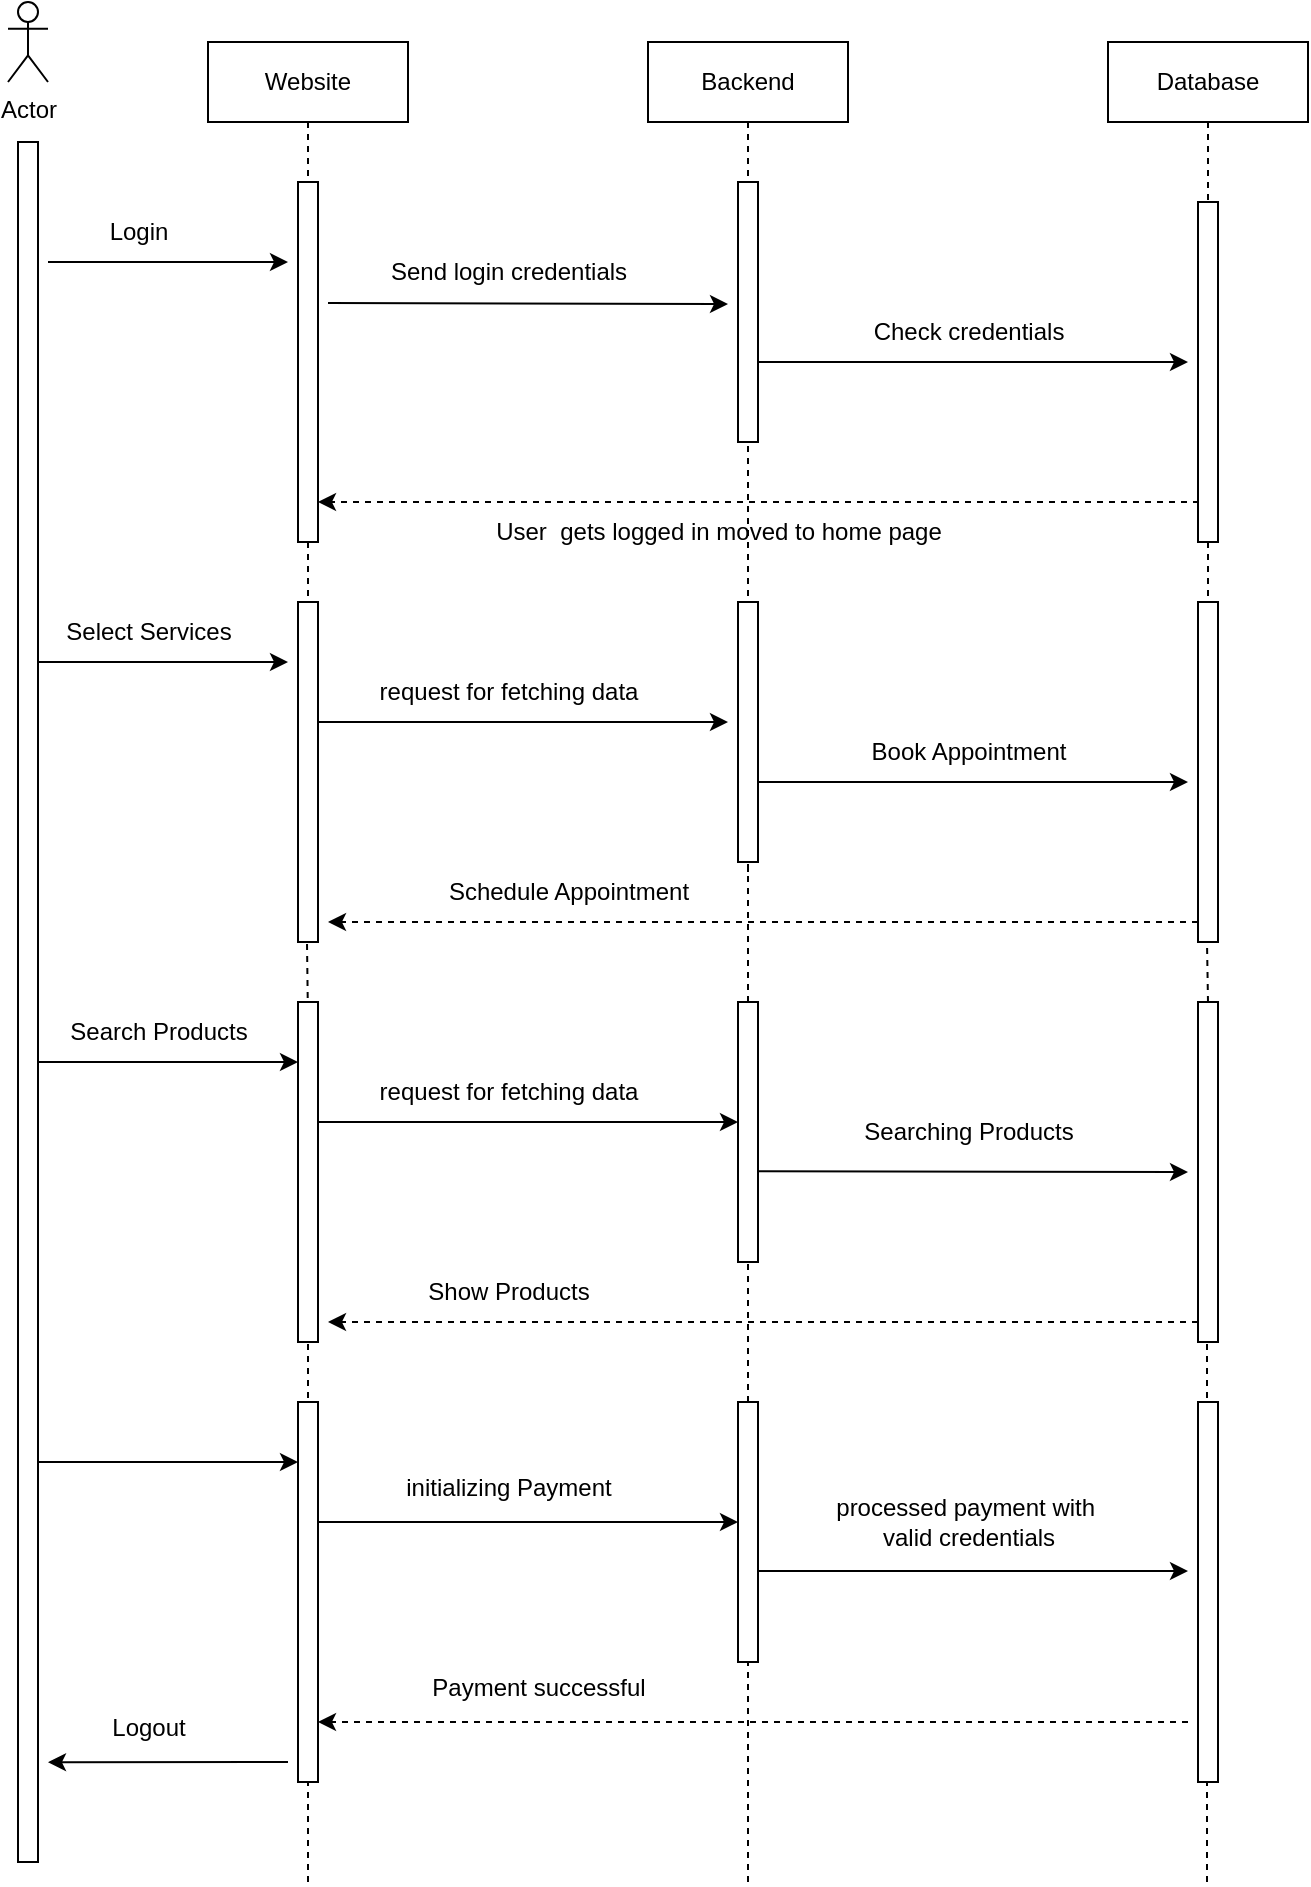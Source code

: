 <mxfile version="26.0.8">
  <diagram name="Page-1" id="2YBvvXClWsGukQMizWep">
    <mxGraphModel grid="1" page="1" gridSize="10" guides="1" tooltips="1" connect="1" arrows="1" fold="1" pageScale="1" pageWidth="850" pageHeight="1100" math="0" shadow="0">
      <root>
        <mxCell id="0" />
        <mxCell id="1" parent="0" />
        <mxCell id="aM9ryv3xv72pqoxQDRHE-1" value="Website" style="shape=umlLifeline;perimeter=lifelinePerimeter;whiteSpace=wrap;html=1;container=0;dropTarget=0;collapsible=0;recursiveResize=0;outlineConnect=0;portConstraint=eastwest;newEdgeStyle={&quot;edgeStyle&quot;:&quot;elbowEdgeStyle&quot;,&quot;elbow&quot;:&quot;vertical&quot;,&quot;curved&quot;:0,&quot;rounded&quot;:0};" vertex="1" parent="1">
          <mxGeometry x="150" y="40" width="100" height="300" as="geometry" />
        </mxCell>
        <mxCell id="aM9ryv3xv72pqoxQDRHE-2" value="" style="html=1;points=[];perimeter=orthogonalPerimeter;outlineConnect=0;targetShapes=umlLifeline;portConstraint=eastwest;newEdgeStyle={&quot;edgeStyle&quot;:&quot;elbowEdgeStyle&quot;,&quot;elbow&quot;:&quot;vertical&quot;,&quot;curved&quot;:0,&quot;rounded&quot;:0};" vertex="1" parent="aM9ryv3xv72pqoxQDRHE-1">
          <mxGeometry x="45" y="70" width="10" height="180" as="geometry" />
        </mxCell>
        <mxCell id="aM9ryv3xv72pqoxQDRHE-5" value="Database" style="shape=umlLifeline;perimeter=lifelinePerimeter;whiteSpace=wrap;html=1;container=0;dropTarget=0;collapsible=0;recursiveResize=0;outlineConnect=0;portConstraint=eastwest;newEdgeStyle={&quot;edgeStyle&quot;:&quot;elbowEdgeStyle&quot;,&quot;elbow&quot;:&quot;vertical&quot;,&quot;curved&quot;:0,&quot;rounded&quot;:0};" vertex="1" parent="1">
          <mxGeometry x="600" y="40" width="100" height="300" as="geometry" />
        </mxCell>
        <mxCell id="aM9ryv3xv72pqoxQDRHE-6" value="" style="html=1;points=[];perimeter=orthogonalPerimeter;outlineConnect=0;targetShapes=umlLifeline;portConstraint=eastwest;newEdgeStyle={&quot;edgeStyle&quot;:&quot;elbowEdgeStyle&quot;,&quot;elbow&quot;:&quot;vertical&quot;,&quot;curved&quot;:0,&quot;rounded&quot;:0};" vertex="1" parent="aM9ryv3xv72pqoxQDRHE-5">
          <mxGeometry x="45" y="80" width="10" height="170" as="geometry" />
        </mxCell>
        <mxCell id="dqfpSua7yD13rU12tWPr-1" value="Actor" style="shape=umlActor;verticalLabelPosition=bottom;verticalAlign=top;html=1;outlineConnect=0;" vertex="1" parent="1">
          <mxGeometry x="50" y="20" width="20" height="40" as="geometry" />
        </mxCell>
        <mxCell id="dqfpSua7yD13rU12tWPr-2" value="" style="html=1;points=[];perimeter=orthogonalPerimeter;outlineConnect=0;targetShapes=umlLifeline;portConstraint=eastwest;newEdgeStyle={&quot;edgeStyle&quot;:&quot;elbowEdgeStyle&quot;,&quot;elbow&quot;:&quot;vertical&quot;,&quot;curved&quot;:0,&quot;rounded&quot;:0};" vertex="1" parent="1">
          <mxGeometry x="55" y="90" width="10" height="860" as="geometry" />
        </mxCell>
        <mxCell id="dqfpSua7yD13rU12tWPr-3" value="Backend" style="shape=umlLifeline;perimeter=lifelinePerimeter;whiteSpace=wrap;html=1;container=0;dropTarget=0;collapsible=0;recursiveResize=0;outlineConnect=0;portConstraint=eastwest;newEdgeStyle={&quot;edgeStyle&quot;:&quot;elbowEdgeStyle&quot;,&quot;elbow&quot;:&quot;vertical&quot;,&quot;curved&quot;:0,&quot;rounded&quot;:0};" vertex="1" parent="1">
          <mxGeometry x="370" y="40" width="100" height="300" as="geometry" />
        </mxCell>
        <mxCell id="dqfpSua7yD13rU12tWPr-4" value="" style="html=1;points=[];perimeter=orthogonalPerimeter;outlineConnect=0;targetShapes=umlLifeline;portConstraint=eastwest;newEdgeStyle={&quot;edgeStyle&quot;:&quot;elbowEdgeStyle&quot;,&quot;elbow&quot;:&quot;vertical&quot;,&quot;curved&quot;:0,&quot;rounded&quot;:0};" vertex="1" parent="dqfpSua7yD13rU12tWPr-3">
          <mxGeometry x="45" y="70" width="10" height="130" as="geometry" />
        </mxCell>
        <mxCell id="dqfpSua7yD13rU12tWPr-5" value="" style="endArrow=classic;html=1;rounded=0;" edge="1" parent="1">
          <mxGeometry width="50" height="50" relative="1" as="geometry">
            <mxPoint x="70" y="150" as="sourcePoint" />
            <mxPoint x="190" y="150" as="targetPoint" />
          </mxGeometry>
        </mxCell>
        <mxCell id="dqfpSua7yD13rU12tWPr-6" value="Login" style="text;html=1;align=center;verticalAlign=middle;resizable=0;points=[];autosize=1;strokeColor=none;fillColor=none;" vertex="1" parent="1">
          <mxGeometry x="90" y="120" width="50" height="30" as="geometry" />
        </mxCell>
        <mxCell id="dqfpSua7yD13rU12tWPr-7" value="" style="endArrow=classic;html=1;rounded=0;" edge="1" parent="1">
          <mxGeometry width="50" height="50" relative="1" as="geometry">
            <mxPoint x="210" y="170.5" as="sourcePoint" />
            <mxPoint x="410" y="171" as="targetPoint" />
          </mxGeometry>
        </mxCell>
        <mxCell id="dqfpSua7yD13rU12tWPr-8" value="Send login credentials" style="text;html=1;align=center;verticalAlign=middle;resizable=0;points=[];autosize=1;strokeColor=none;fillColor=none;" vertex="1" parent="1">
          <mxGeometry x="230" y="140" width="140" height="30" as="geometry" />
        </mxCell>
        <mxCell id="dqfpSua7yD13rU12tWPr-10" value="" style="endArrow=classic;html=1;rounded=0;" edge="1" parent="1">
          <mxGeometry width="50" height="50" relative="1" as="geometry">
            <mxPoint x="425" y="200" as="sourcePoint" />
            <mxPoint x="640" y="200" as="targetPoint" />
          </mxGeometry>
        </mxCell>
        <mxCell id="dqfpSua7yD13rU12tWPr-11" value="Check credentials" style="text;html=1;align=center;verticalAlign=middle;resizable=0;points=[];autosize=1;strokeColor=none;fillColor=none;" vertex="1" parent="1">
          <mxGeometry x="470" y="170" width="120" height="30" as="geometry" />
        </mxCell>
        <mxCell id="dqfpSua7yD13rU12tWPr-12" value="" style="html=1;labelBackgroundColor=#ffffff;startArrow=none;startFill=0;startSize=6;endArrow=classic;endFill=1;endSize=6;jettySize=auto;orthogonalLoop=1;strokeWidth=1;dashed=1;fontSize=14;rounded=0;" edge="1" parent="1">
          <mxGeometry width="60" height="60" relative="1" as="geometry">
            <mxPoint x="645.5" y="270" as="sourcePoint" />
            <mxPoint x="205" y="270" as="targetPoint" />
          </mxGeometry>
        </mxCell>
        <mxCell id="dqfpSua7yD13rU12tWPr-13" value="User&amp;nbsp; gets logged in moved to home page" style="text;html=1;align=center;verticalAlign=middle;resizable=0;points=[];autosize=1;strokeColor=none;fillColor=none;" vertex="1" parent="1">
          <mxGeometry x="280" y="270" width="250" height="30" as="geometry" />
        </mxCell>
        <mxCell id="dqfpSua7yD13rU12tWPr-14" value="" style="html=1;points=[];perimeter=orthogonalPerimeter;outlineConnect=0;targetShapes=umlLifeline;portConstraint=eastwest;newEdgeStyle={&quot;edgeStyle&quot;:&quot;elbowEdgeStyle&quot;,&quot;elbow&quot;:&quot;vertical&quot;,&quot;curved&quot;:0,&quot;rounded&quot;:0};" vertex="1" parent="1">
          <mxGeometry x="195" y="320" width="10" height="170" as="geometry" />
        </mxCell>
        <mxCell id="dqfpSua7yD13rU12tWPr-15" value="" style="html=1;points=[];perimeter=orthogonalPerimeter;outlineConnect=0;targetShapes=umlLifeline;portConstraint=eastwest;newEdgeStyle={&quot;edgeStyle&quot;:&quot;elbowEdgeStyle&quot;,&quot;elbow&quot;:&quot;vertical&quot;,&quot;curved&quot;:0,&quot;rounded&quot;:0};" vertex="1" parent="1">
          <mxGeometry x="415" y="320" width="10" height="130" as="geometry" />
        </mxCell>
        <mxCell id="dqfpSua7yD13rU12tWPr-16" value="" style="html=1;points=[];perimeter=orthogonalPerimeter;outlineConnect=0;targetShapes=umlLifeline;portConstraint=eastwest;newEdgeStyle={&quot;edgeStyle&quot;:&quot;elbowEdgeStyle&quot;,&quot;elbow&quot;:&quot;vertical&quot;,&quot;curved&quot;:0,&quot;rounded&quot;:0};" vertex="1" parent="1">
          <mxGeometry x="645" y="320" width="10" height="170" as="geometry" />
        </mxCell>
        <mxCell id="dqfpSua7yD13rU12tWPr-17" value="" style="endArrow=classic;html=1;rounded=0;" edge="1" parent="1">
          <mxGeometry width="50" height="50" relative="1" as="geometry">
            <mxPoint x="65" y="350" as="sourcePoint" />
            <mxPoint x="190" y="350" as="targetPoint" />
          </mxGeometry>
        </mxCell>
        <mxCell id="dqfpSua7yD13rU12tWPr-18" value="Select Services" style="text;html=1;align=center;verticalAlign=middle;resizable=0;points=[];autosize=1;strokeColor=none;fillColor=none;" vertex="1" parent="1">
          <mxGeometry x="65" y="320" width="110" height="30" as="geometry" />
        </mxCell>
        <mxCell id="dqfpSua7yD13rU12tWPr-19" value="" style="endArrow=classic;html=1;rounded=0;" edge="1" parent="1">
          <mxGeometry width="50" height="50" relative="1" as="geometry">
            <mxPoint x="205" y="380" as="sourcePoint" />
            <mxPoint x="410" y="380" as="targetPoint" />
          </mxGeometry>
        </mxCell>
        <mxCell id="dqfpSua7yD13rU12tWPr-20" value="request for fetching data" style="text;html=1;align=center;verticalAlign=middle;resizable=0;points=[];autosize=1;strokeColor=none;fillColor=none;" vertex="1" parent="1">
          <mxGeometry x="225" y="350" width="150" height="30" as="geometry" />
        </mxCell>
        <mxCell id="dqfpSua7yD13rU12tWPr-21" value="" style="endArrow=classic;html=1;rounded=0;" edge="1" parent="1">
          <mxGeometry width="50" height="50" relative="1" as="geometry">
            <mxPoint x="425" y="410" as="sourcePoint" />
            <mxPoint x="640" y="410" as="targetPoint" />
          </mxGeometry>
        </mxCell>
        <mxCell id="dqfpSua7yD13rU12tWPr-22" value="Book Appointment" style="text;html=1;align=center;verticalAlign=middle;resizable=0;points=[];autosize=1;strokeColor=none;fillColor=none;" vertex="1" parent="1">
          <mxGeometry x="470" y="380" width="120" height="30" as="geometry" />
        </mxCell>
        <mxCell id="dqfpSua7yD13rU12tWPr-23" value="" style="html=1;labelBackgroundColor=#ffffff;startArrow=none;startFill=0;startSize=6;endArrow=classic;endFill=1;endSize=6;jettySize=auto;orthogonalLoop=1;strokeWidth=1;dashed=1;fontSize=14;rounded=0;" edge="1" parent="1">
          <mxGeometry width="60" height="60" relative="1" as="geometry">
            <mxPoint x="645" y="480.0" as="sourcePoint" />
            <mxPoint x="210" y="480" as="targetPoint" />
          </mxGeometry>
        </mxCell>
        <mxCell id="dqfpSua7yD13rU12tWPr-24" value="Schedule Appointment" style="text;html=1;align=center;verticalAlign=middle;resizable=0;points=[];autosize=1;strokeColor=none;fillColor=none;" vertex="1" parent="1">
          <mxGeometry x="260" y="450" width="140" height="30" as="geometry" />
        </mxCell>
        <mxCell id="dqfpSua7yD13rU12tWPr-30" value="" style="endArrow=none;dashed=1;html=1;rounded=0;" edge="1" parent="1">
          <mxGeometry width="50" height="50" relative="1" as="geometry">
            <mxPoint x="200" y="530" as="sourcePoint" />
            <mxPoint x="199.5" y="490" as="targetPoint" />
          </mxGeometry>
        </mxCell>
        <mxCell id="dqfpSua7yD13rU12tWPr-33" value="" style="endArrow=none;dashed=1;html=1;rounded=0;" edge="1" parent="1">
          <mxGeometry width="50" height="50" relative="1" as="geometry">
            <mxPoint x="420" y="520" as="sourcePoint" />
            <mxPoint x="420" y="460" as="targetPoint" />
            <Array as="points">
              <mxPoint x="420" y="450" />
            </Array>
          </mxGeometry>
        </mxCell>
        <mxCell id="dqfpSua7yD13rU12tWPr-34" value="" style="html=1;points=[];perimeter=orthogonalPerimeter;outlineConnect=0;targetShapes=umlLifeline;portConstraint=eastwest;newEdgeStyle={&quot;edgeStyle&quot;:&quot;elbowEdgeStyle&quot;,&quot;elbow&quot;:&quot;vertical&quot;,&quot;curved&quot;:0,&quot;rounded&quot;:0};" vertex="1" parent="1">
          <mxGeometry x="195" y="520" width="10" height="170" as="geometry" />
        </mxCell>
        <mxCell id="dqfpSua7yD13rU12tWPr-35" value="" style="html=1;points=[];perimeter=orthogonalPerimeter;outlineConnect=0;targetShapes=umlLifeline;portConstraint=eastwest;newEdgeStyle={&quot;edgeStyle&quot;:&quot;elbowEdgeStyle&quot;,&quot;elbow&quot;:&quot;vertical&quot;,&quot;curved&quot;:0,&quot;rounded&quot;:0};" vertex="1" parent="1">
          <mxGeometry x="415" y="520" width="10" height="130" as="geometry" />
        </mxCell>
        <mxCell id="dqfpSua7yD13rU12tWPr-36" value="" style="html=1;points=[];perimeter=orthogonalPerimeter;outlineConnect=0;targetShapes=umlLifeline;portConstraint=eastwest;newEdgeStyle={&quot;edgeStyle&quot;:&quot;elbowEdgeStyle&quot;,&quot;elbow&quot;:&quot;vertical&quot;,&quot;curved&quot;:0,&quot;rounded&quot;:0};" vertex="1" parent="1">
          <mxGeometry x="645" y="520" width="10" height="170" as="geometry" />
        </mxCell>
        <mxCell id="dqfpSua7yD13rU12tWPr-37" value="" style="endArrow=classic;html=1;rounded=0;" edge="1" parent="1" target="dqfpSua7yD13rU12tWPr-34">
          <mxGeometry width="50" height="50" relative="1" as="geometry">
            <mxPoint x="65" y="550" as="sourcePoint" />
            <mxPoint x="115" y="500" as="targetPoint" />
          </mxGeometry>
        </mxCell>
        <mxCell id="dqfpSua7yD13rU12tWPr-38" value="Search Products" style="text;html=1;align=center;verticalAlign=middle;resizable=0;points=[];autosize=1;strokeColor=none;fillColor=none;" vertex="1" parent="1">
          <mxGeometry x="70" y="520" width="110" height="30" as="geometry" />
        </mxCell>
        <mxCell id="dqfpSua7yD13rU12tWPr-39" value="" style="endArrow=classic;html=1;rounded=0;" edge="1" parent="1">
          <mxGeometry width="50" height="50" relative="1" as="geometry">
            <mxPoint x="205" y="580" as="sourcePoint" />
            <mxPoint x="415" y="580" as="targetPoint" />
          </mxGeometry>
        </mxCell>
        <mxCell id="dqfpSua7yD13rU12tWPr-40" value="request for fetching data" style="text;html=1;align=center;verticalAlign=middle;resizable=0;points=[];autosize=1;strokeColor=none;fillColor=none;" vertex="1" parent="1">
          <mxGeometry x="225" y="550" width="150" height="30" as="geometry" />
        </mxCell>
        <mxCell id="dqfpSua7yD13rU12tWPr-42" value="" style="endArrow=classic;html=1;rounded=0;" edge="1" parent="1">
          <mxGeometry width="50" height="50" relative="1" as="geometry">
            <mxPoint x="425" y="604.57" as="sourcePoint" />
            <mxPoint x="640" y="605" as="targetPoint" />
          </mxGeometry>
        </mxCell>
        <mxCell id="dqfpSua7yD13rU12tWPr-43" value="Searching Products" style="text;html=1;align=center;verticalAlign=middle;resizable=0;points=[];autosize=1;strokeColor=none;fillColor=none;" vertex="1" parent="1">
          <mxGeometry x="465" y="570" width="130" height="30" as="geometry" />
        </mxCell>
        <mxCell id="dqfpSua7yD13rU12tWPr-44" value="" style="html=1;labelBackgroundColor=#ffffff;startArrow=none;startFill=0;startSize=6;endArrow=classic;endFill=1;endSize=6;jettySize=auto;orthogonalLoop=1;strokeWidth=1;dashed=1;fontSize=14;rounded=0;" edge="1" parent="1">
          <mxGeometry width="60" height="60" relative="1" as="geometry">
            <mxPoint x="645" y="680" as="sourcePoint" />
            <mxPoint x="210" y="680" as="targetPoint" />
          </mxGeometry>
        </mxCell>
        <mxCell id="dqfpSua7yD13rU12tWPr-46" value="Show Products" style="text;html=1;align=center;verticalAlign=middle;resizable=0;points=[];autosize=1;strokeColor=none;fillColor=none;" vertex="1" parent="1">
          <mxGeometry x="250" y="650" width="100" height="30" as="geometry" />
        </mxCell>
        <mxCell id="dqfpSua7yD13rU12tWPr-47" value="" style="endArrow=none;dashed=1;html=1;rounded=0;" edge="1" parent="1" target="dqfpSua7yD13rU12tWPr-34">
          <mxGeometry width="50" height="50" relative="1" as="geometry">
            <mxPoint x="200" y="760" as="sourcePoint" />
            <mxPoint x="205" y="700" as="targetPoint" />
          </mxGeometry>
        </mxCell>
        <mxCell id="dqfpSua7yD13rU12tWPr-48" value="" style="endArrow=none;dashed=1;html=1;rounded=0;" edge="1" parent="1">
          <mxGeometry width="50" height="50" relative="1" as="geometry">
            <mxPoint x="420" y="750" as="sourcePoint" />
            <mxPoint x="420" y="650" as="targetPoint" />
          </mxGeometry>
        </mxCell>
        <mxCell id="dqfpSua7yD13rU12tWPr-49" value="" style="endArrow=none;dashed=1;html=1;rounded=0;" edge="1" parent="1">
          <mxGeometry width="50" height="50" relative="1" as="geometry">
            <mxPoint x="649.5" y="760" as="sourcePoint" />
            <mxPoint x="649.5" y="690" as="targetPoint" />
          </mxGeometry>
        </mxCell>
        <mxCell id="dqfpSua7yD13rU12tWPr-50" value="" style="endArrow=none;dashed=1;html=1;rounded=0;" edge="1" parent="1">
          <mxGeometry width="50" height="50" relative="1" as="geometry">
            <mxPoint x="650" y="520" as="sourcePoint" />
            <mxPoint x="649.5" y="490" as="targetPoint" />
          </mxGeometry>
        </mxCell>
        <mxCell id="dqfpSua7yD13rU12tWPr-51" value="" style="html=1;points=[];perimeter=orthogonalPerimeter;outlineConnect=0;targetShapes=umlLifeline;portConstraint=eastwest;newEdgeStyle={&quot;edgeStyle&quot;:&quot;elbowEdgeStyle&quot;,&quot;elbow&quot;:&quot;vertical&quot;,&quot;curved&quot;:0,&quot;rounded&quot;:0};" vertex="1" parent="1">
          <mxGeometry x="195" y="720" width="10" height="190" as="geometry" />
        </mxCell>
        <mxCell id="dqfpSua7yD13rU12tWPr-52" value="" style="html=1;points=[];perimeter=orthogonalPerimeter;outlineConnect=0;targetShapes=umlLifeline;portConstraint=eastwest;newEdgeStyle={&quot;edgeStyle&quot;:&quot;elbowEdgeStyle&quot;,&quot;elbow&quot;:&quot;vertical&quot;,&quot;curved&quot;:0,&quot;rounded&quot;:0};" vertex="1" parent="1">
          <mxGeometry x="415" y="720" width="10" height="130" as="geometry" />
        </mxCell>
        <mxCell id="dqfpSua7yD13rU12tWPr-53" value="" style="html=1;points=[];perimeter=orthogonalPerimeter;outlineConnect=0;targetShapes=umlLifeline;portConstraint=eastwest;newEdgeStyle={&quot;edgeStyle&quot;:&quot;elbowEdgeStyle&quot;,&quot;elbow&quot;:&quot;vertical&quot;,&quot;curved&quot;:0,&quot;rounded&quot;:0};" vertex="1" parent="1">
          <mxGeometry x="645" y="720" width="10" height="190" as="geometry" />
        </mxCell>
        <mxCell id="dqfpSua7yD13rU12tWPr-54" value="" style="endArrow=classic;html=1;rounded=0;" edge="1" parent="1" target="dqfpSua7yD13rU12tWPr-51">
          <mxGeometry width="50" height="50" relative="1" as="geometry">
            <mxPoint x="65" y="750" as="sourcePoint" />
            <mxPoint x="190" y="750" as="targetPoint" />
          </mxGeometry>
        </mxCell>
        <mxCell id="dqfpSua7yD13rU12tWPr-55" value="" style="endArrow=classic;html=1;rounded=0;" edge="1" parent="1" target="dqfpSua7yD13rU12tWPr-52">
          <mxGeometry width="50" height="50" relative="1" as="geometry">
            <mxPoint x="205" y="780" as="sourcePoint" />
            <mxPoint x="255" y="730" as="targetPoint" />
          </mxGeometry>
        </mxCell>
        <mxCell id="dqfpSua7yD13rU12tWPr-56" value="initializing Payment" style="text;html=1;align=center;verticalAlign=middle;resizable=0;points=[];autosize=1;strokeColor=none;fillColor=none;" vertex="1" parent="1">
          <mxGeometry x="235" y="748" width="130" height="30" as="geometry" />
        </mxCell>
        <mxCell id="dqfpSua7yD13rU12tWPr-57" value="" style="endArrow=classic;html=1;rounded=0;" edge="1" parent="1">
          <mxGeometry width="50" height="50" relative="1" as="geometry">
            <mxPoint x="425" y="804.5" as="sourcePoint" />
            <mxPoint x="640" y="804.5" as="targetPoint" />
          </mxGeometry>
        </mxCell>
        <mxCell id="dqfpSua7yD13rU12tWPr-58" value="processed payment with&amp;nbsp;&lt;div&gt;valid credentials&lt;/div&gt;" style="text;html=1;align=center;verticalAlign=middle;resizable=0;points=[];autosize=1;strokeColor=none;fillColor=none;" vertex="1" parent="1">
          <mxGeometry x="450" y="760" width="160" height="40" as="geometry" />
        </mxCell>
        <mxCell id="dqfpSua7yD13rU12tWPr-60" value="" style="html=1;labelBackgroundColor=#ffffff;startArrow=none;startFill=0;startSize=6;endArrow=classic;endFill=1;endSize=6;jettySize=auto;orthogonalLoop=1;strokeWidth=1;dashed=1;fontSize=14;rounded=0;" edge="1" parent="1">
          <mxGeometry width="60" height="60" relative="1" as="geometry">
            <mxPoint x="640" y="880" as="sourcePoint" />
            <mxPoint x="205" y="880" as="targetPoint" />
          </mxGeometry>
        </mxCell>
        <mxCell id="dqfpSua7yD13rU12tWPr-61" value="Payment successful" style="text;html=1;align=center;verticalAlign=middle;resizable=0;points=[];autosize=1;strokeColor=none;fillColor=none;" vertex="1" parent="1">
          <mxGeometry x="250" y="848" width="130" height="30" as="geometry" />
        </mxCell>
        <mxCell id="dqfpSua7yD13rU12tWPr-62" value="" style="endArrow=classic;html=1;rounded=0;entryX=1.5;entryY=0.942;entryDx=0;entryDy=0;entryPerimeter=0;" edge="1" parent="1" target="dqfpSua7yD13rU12tWPr-2">
          <mxGeometry width="50" height="50" relative="1" as="geometry">
            <mxPoint x="190" y="900" as="sourcePoint" />
            <mxPoint x="160" y="850" as="targetPoint" />
          </mxGeometry>
        </mxCell>
        <mxCell id="dqfpSua7yD13rU12tWPr-63" value="Logout" style="text;html=1;align=center;verticalAlign=middle;resizable=0;points=[];autosize=1;strokeColor=none;fillColor=none;" vertex="1" parent="1">
          <mxGeometry x="90" y="868" width="60" height="30" as="geometry" />
        </mxCell>
        <mxCell id="dqfpSua7yD13rU12tWPr-64" value="" style="endArrow=none;dashed=1;html=1;rounded=0;" edge="1" parent="1">
          <mxGeometry width="50" height="50" relative="1" as="geometry">
            <mxPoint x="200" y="960" as="sourcePoint" />
            <mxPoint x="200" y="910" as="targetPoint" />
          </mxGeometry>
        </mxCell>
        <mxCell id="dqfpSua7yD13rU12tWPr-65" value="" style="endArrow=none;dashed=1;html=1;rounded=0;" edge="1" parent="1">
          <mxGeometry width="50" height="50" relative="1" as="geometry">
            <mxPoint x="420" y="960" as="sourcePoint" />
            <mxPoint x="420" y="850" as="targetPoint" />
          </mxGeometry>
        </mxCell>
        <mxCell id="dqfpSua7yD13rU12tWPr-66" value="" style="endArrow=none;dashed=1;html=1;rounded=0;" edge="1" parent="1">
          <mxGeometry width="50" height="50" relative="1" as="geometry">
            <mxPoint x="649.5" y="960" as="sourcePoint" />
            <mxPoint x="649.5" y="910" as="targetPoint" />
          </mxGeometry>
        </mxCell>
      </root>
    </mxGraphModel>
  </diagram>
</mxfile>
